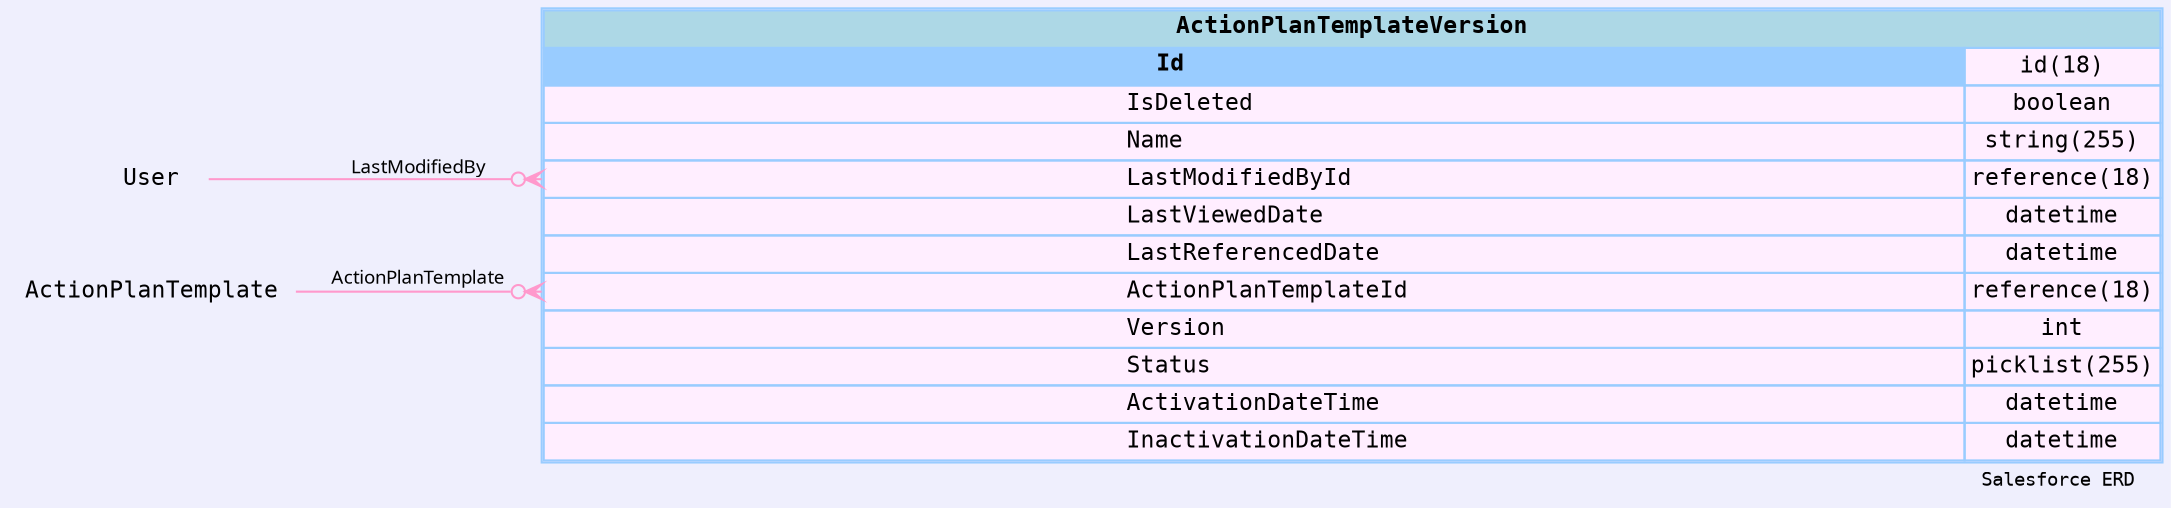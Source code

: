 
        digraph "Salesforce+ ERD" {  
            graph [  
              rankdir="RL"  
              bgcolor="#efeffd"  
              label="Salesforce ERD "  
              labeljust="r"  
              nodesep="0.18"  
              ranksep="0.46"        
              fontname="Courier"  
              fontsize="9"  
            ];  
            node [  
              fontname="Courier"  
              fontsize="11"  
              shape="plaintext"  
              color="#99ccff"  
            ];  
            edge [ arrowsize="0.8"   ];
        
            ActionPlanTemplateVersion [shape=none, margin=0, label=<
                <table border="1" cellborder="1" cellspacing="0" bgcolor="#ffeeff" >   
                  <tr><td colspan="3" bgcolor="lightblue"><b>ActionPlanTemplateVersion</b></td></tr>
             <tr>
                                        <td  bgcolor="#99ccff" port="Id" align="left">
                                           <b>Id</b>
                                        </td><td>id(18)</td></tr> <tr>
                                         <td port="IsDeleted" align="left">
                                         IsDeleted
                                       </td><td>boolean</td></tr> <tr>
                                         <td port="Name" align="left">
                                         Name
                                       </td><td>string(255)</td></tr> <tr>
                                         <td port="LastModifiedById" align="left">
                                         LastModifiedById
                                       </td><td>reference(18)</td></tr> <tr>
                                         <td port="LastViewedDate" align="left">
                                         LastViewedDate
                                       </td><td>datetime</td></tr> <tr>
                                         <td port="LastReferencedDate" align="left">
                                         LastReferencedDate
                                       </td><td>datetime</td></tr> <tr>
                                         <td port="ActionPlanTemplateId" align="left">
                                         ActionPlanTemplateId
                                       </td><td>reference(18)</td></tr> <tr>
                                         <td port="Version" align="left">
                                         Version
                                       </td><td>int</td></tr> <tr>
                                         <td port="Status" align="left">
                                         Status
                                       </td><td>picklist(255)</td></tr> <tr>
                                         <td port="ActivationDateTime" align="left">
                                         ActivationDateTime
                                       </td><td>datetime</td></tr> <tr>
                                         <td port="InactivationDateTime" align="left">
                                         InactivationDateTime
                                       </td><td>datetime</td></tr>            
                </table>
                >
                  URL="#"
                  tooltip=" ActionPlanTemplateVersion "
                ];
            
                            "ActionPlanTemplateVersion" : "LastModifiedById": w -> 
                                  "User" : "Id" 
                                           : e 
                                          [arrowhead=none 
                                           dir=back 
                                           arrowtail=crowodot 
                                           color="#ff99cc"
                                           label="LastModifiedBy"
                                           fontname="Monaco"
                                           fontsize="9"
                                          ];
                      
                            "ActionPlanTemplateVersion" : "ActionPlanTemplateId": w -> 
                                  "ActionPlanTemplate" : "Id" 
                                           : e 
                                          [arrowhead=none 
                                           dir=back 
                                           arrowtail=crowodot 
                                           color="#ff99cc"
                                           label="ActionPlanTemplate"
                                           fontname="Monaco"
                                           fontsize="9"
                                          ];
                      }